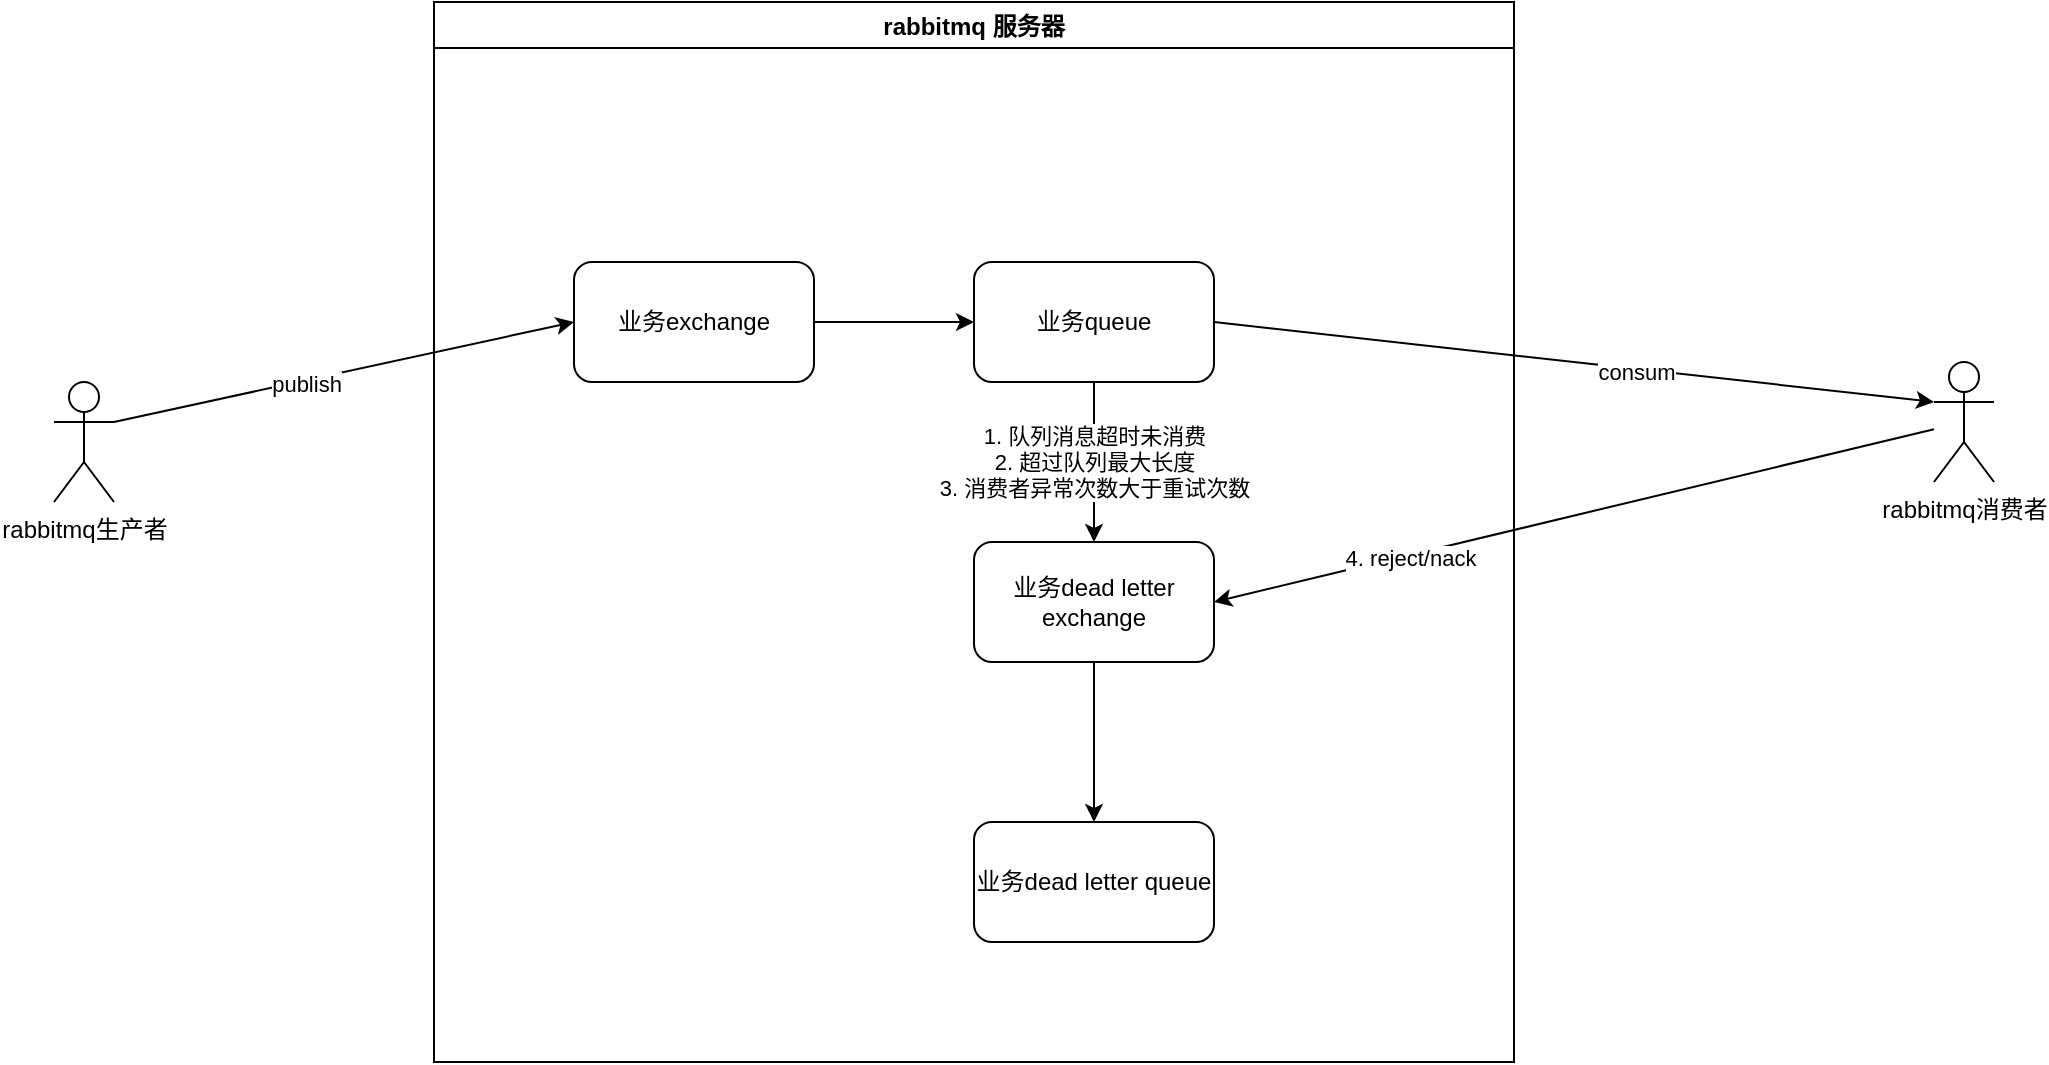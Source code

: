 <mxfile version="20.3.2" type="github">
  <diagram name="Page-1" id="74e2e168-ea6b-b213-b513-2b3c1d86103e">
    <mxGraphModel dx="1038" dy="585" grid="1" gridSize="10" guides="1" tooltips="1" connect="1" arrows="1" fold="1" page="1" pageScale="1" pageWidth="1100" pageHeight="850" background="none" math="0" shadow="0">
      <root>
        <mxCell id="0" />
        <mxCell id="1" parent="0" />
        <mxCell id="5EThdJY59Bqr3q9newoY-2" value="rabbitmq 服务器" style="swimlane;" vertex="1" parent="1">
          <mxGeometry x="250" y="60" width="540" height="530" as="geometry" />
        </mxCell>
        <mxCell id="5EThdJY59Bqr3q9newoY-10" value="" style="edgeStyle=orthogonalEdgeStyle;rounded=0;orthogonalLoop=1;jettySize=auto;html=1;" edge="1" parent="5EThdJY59Bqr3q9newoY-2" source="5EThdJY59Bqr3q9newoY-7" target="5EThdJY59Bqr3q9newoY-9">
          <mxGeometry relative="1" as="geometry" />
        </mxCell>
        <mxCell id="5EThdJY59Bqr3q9newoY-7" value="业务exchange" style="rounded=1;whiteSpace=wrap;html=1;" vertex="1" parent="5EThdJY59Bqr3q9newoY-2">
          <mxGeometry x="70" y="130" width="120" height="60" as="geometry" />
        </mxCell>
        <mxCell id="5EThdJY59Bqr3q9newoY-16" value="1. 队列消息超时未消费&lt;br&gt;2. 超过队列最大长度&lt;br&gt;3. 消费者异常次数大于重试次数" style="edgeStyle=orthogonalEdgeStyle;rounded=0;orthogonalLoop=1;jettySize=auto;html=1;" edge="1" parent="5EThdJY59Bqr3q9newoY-2" source="5EThdJY59Bqr3q9newoY-9" target="5EThdJY59Bqr3q9newoY-15">
          <mxGeometry relative="1" as="geometry" />
        </mxCell>
        <mxCell id="5EThdJY59Bqr3q9newoY-9" value="业务queue" style="whiteSpace=wrap;html=1;rounded=1;" vertex="1" parent="5EThdJY59Bqr3q9newoY-2">
          <mxGeometry x="270" y="130" width="120" height="60" as="geometry" />
        </mxCell>
        <mxCell id="5EThdJY59Bqr3q9newoY-18" value="" style="edgeStyle=orthogonalEdgeStyle;rounded=0;orthogonalLoop=1;jettySize=auto;html=1;" edge="1" parent="5EThdJY59Bqr3q9newoY-2" source="5EThdJY59Bqr3q9newoY-15" target="5EThdJY59Bqr3q9newoY-17">
          <mxGeometry relative="1" as="geometry" />
        </mxCell>
        <mxCell id="5EThdJY59Bqr3q9newoY-15" value="业务dead letter exchange" style="whiteSpace=wrap;html=1;rounded=1;" vertex="1" parent="5EThdJY59Bqr3q9newoY-2">
          <mxGeometry x="270" y="270" width="120" height="60" as="geometry" />
        </mxCell>
        <mxCell id="5EThdJY59Bqr3q9newoY-17" value="业务dead letter queue" style="whiteSpace=wrap;html=1;rounded=1;" vertex="1" parent="5EThdJY59Bqr3q9newoY-2">
          <mxGeometry x="270" y="410" width="120" height="60" as="geometry" />
        </mxCell>
        <mxCell id="5EThdJY59Bqr3q9newoY-3" value="rabbitmq生产者" style="shape=umlActor;verticalLabelPosition=bottom;verticalAlign=top;html=1;outlineConnect=0;" vertex="1" parent="1">
          <mxGeometry x="60" y="250" width="30" height="60" as="geometry" />
        </mxCell>
        <mxCell id="5EThdJY59Bqr3q9newoY-4" value="rabbitmq消费者" style="shape=umlActor;verticalLabelPosition=bottom;verticalAlign=top;html=1;outlineConnect=0;" vertex="1" parent="1">
          <mxGeometry x="1000" y="240" width="30" height="60" as="geometry" />
        </mxCell>
        <mxCell id="5EThdJY59Bqr3q9newoY-13" value="" style="endArrow=classic;html=1;rounded=0;entryX=0;entryY=0.5;entryDx=0;entryDy=0;" edge="1" parent="1" target="5EThdJY59Bqr3q9newoY-7">
          <mxGeometry width="50" height="50" relative="1" as="geometry">
            <mxPoint x="90" y="270" as="sourcePoint" />
            <mxPoint x="140" y="220" as="targetPoint" />
          </mxGeometry>
        </mxCell>
        <mxCell id="5EThdJY59Bqr3q9newoY-14" value="publish" style="edgeLabel;html=1;align=center;verticalAlign=middle;resizable=0;points=[];" vertex="1" connectable="0" parent="5EThdJY59Bqr3q9newoY-13">
          <mxGeometry x="-0.17" y="-1" relative="1" as="geometry">
            <mxPoint as="offset" />
          </mxGeometry>
        </mxCell>
        <mxCell id="5EThdJY59Bqr3q9newoY-19" value="" style="endArrow=classic;html=1;rounded=0;exitX=1;exitY=0.5;exitDx=0;exitDy=0;entryX=0;entryY=0.333;entryDx=0;entryDy=0;entryPerimeter=0;" edge="1" parent="1" source="5EThdJY59Bqr3q9newoY-9" target="5EThdJY59Bqr3q9newoY-4">
          <mxGeometry width="50" height="50" relative="1" as="geometry">
            <mxPoint x="500" y="330" as="sourcePoint" />
            <mxPoint x="550" y="280" as="targetPoint" />
          </mxGeometry>
        </mxCell>
        <mxCell id="5EThdJY59Bqr3q9newoY-20" value="consum" style="edgeLabel;html=1;align=center;verticalAlign=middle;resizable=0;points=[];" vertex="1" connectable="0" parent="5EThdJY59Bqr3q9newoY-19">
          <mxGeometry x="0.172" y="-1" relative="1" as="geometry">
            <mxPoint as="offset" />
          </mxGeometry>
        </mxCell>
        <mxCell id="5EThdJY59Bqr3q9newoY-21" value="" style="endArrow=classic;html=1;rounded=0;entryX=1;entryY=0.5;entryDx=0;entryDy=0;" edge="1" parent="1" source="5EThdJY59Bqr3q9newoY-4" target="5EThdJY59Bqr3q9newoY-15">
          <mxGeometry width="50" height="50" relative="1" as="geometry">
            <mxPoint x="900" y="410" as="sourcePoint" />
            <mxPoint x="950" y="360" as="targetPoint" />
          </mxGeometry>
        </mxCell>
        <mxCell id="5EThdJY59Bqr3q9newoY-22" value="4. reject/nack" style="edgeLabel;html=1;align=center;verticalAlign=middle;resizable=0;points=[];" vertex="1" connectable="0" parent="5EThdJY59Bqr3q9newoY-21">
          <mxGeometry x="0.458" y="1" relative="1" as="geometry">
            <mxPoint as="offset" />
          </mxGeometry>
        </mxCell>
      </root>
    </mxGraphModel>
  </diagram>
</mxfile>
